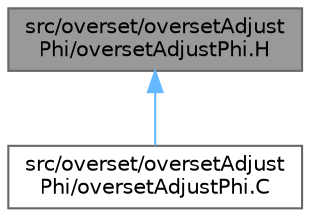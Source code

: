 digraph "src/overset/oversetAdjustPhi/oversetAdjustPhi.H"
{
 // LATEX_PDF_SIZE
  bgcolor="transparent";
  edge [fontname=Helvetica,fontsize=10,labelfontname=Helvetica,labelfontsize=10];
  node [fontname=Helvetica,fontsize=10,shape=box,height=0.2,width=0.4];
  Node1 [id="Node000001",label="src/overset/oversetAdjust\lPhi/oversetAdjustPhi.H",height=0.2,width=0.4,color="gray40", fillcolor="grey60", style="filled", fontcolor="black",tooltip="Adjust the balance of fluxes on the faces between interpolated and calculated to obey continuity."];
  Node1 -> Node2 [id="edge1_Node000001_Node000002",dir="back",color="steelblue1",style="solid",tooltip=" "];
  Node2 [id="Node000002",label="src/overset/oversetAdjust\lPhi/oversetAdjustPhi.C",height=0.2,width=0.4,color="grey40", fillcolor="white", style="filled",URL="$oversetAdjustPhi_8C.html",tooltip=" "];
}
